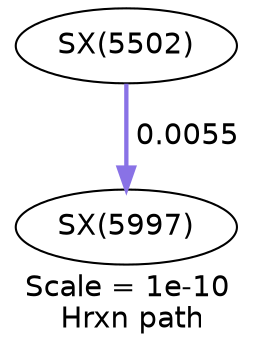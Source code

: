 digraph reaction_paths {
center=1;
s238 -> s260[fontname="Helvetica", style="setlinewidth(2.07)", arrowsize=1.04, color="0.7, 0.505, 0.9"
, label=" 0.0055"];
s238 [ fontname="Helvetica", label="SX(5502)"];
s260 [ fontname="Helvetica", label="SX(5997)"];
 label = "Scale = 1e-10\l Hrxn path";
 fontname = "Helvetica";
}
